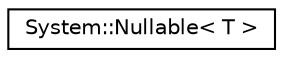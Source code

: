 digraph G
{
  edge [fontname="Helvetica",fontsize="10",labelfontname="Helvetica",labelfontsize="10"];
  node [fontname="Helvetica",fontsize="10",shape=record];
  rankdir="LR";
  Node1 [label="System::Nullable\< T \>",height=0.2,width=0.4,color="black", fillcolor="white", style="filled",URL="$class_system_1_1_nullable.html"];
}
